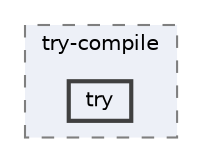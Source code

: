 digraph "external/reflect-cpp/vcpkg/scripts/test_ports/try-compile/try"
{
 // LATEX_PDF_SIZE
  bgcolor="transparent";
  edge [fontname=Helvetica,fontsize=10,labelfontname=Helvetica,labelfontsize=10];
  node [fontname=Helvetica,fontsize=10,shape=box,height=0.2,width=0.4];
  compound=true
  subgraph clusterdir_8ac3c8b719f05924286df58c0d791f79 {
    graph [ bgcolor="#edf0f7", pencolor="grey50", label="try-compile", fontname=Helvetica,fontsize=10 style="filled,dashed", URL="dir_8ac3c8b719f05924286df58c0d791f79.html",tooltip=""]
  dir_39f4790a1a55bdfeb449449b757ca19e [label="try", fillcolor="#edf0f7", color="grey25", style="filled,bold", URL="dir_39f4790a1a55bdfeb449449b757ca19e.html",tooltip=""];
  }
}
